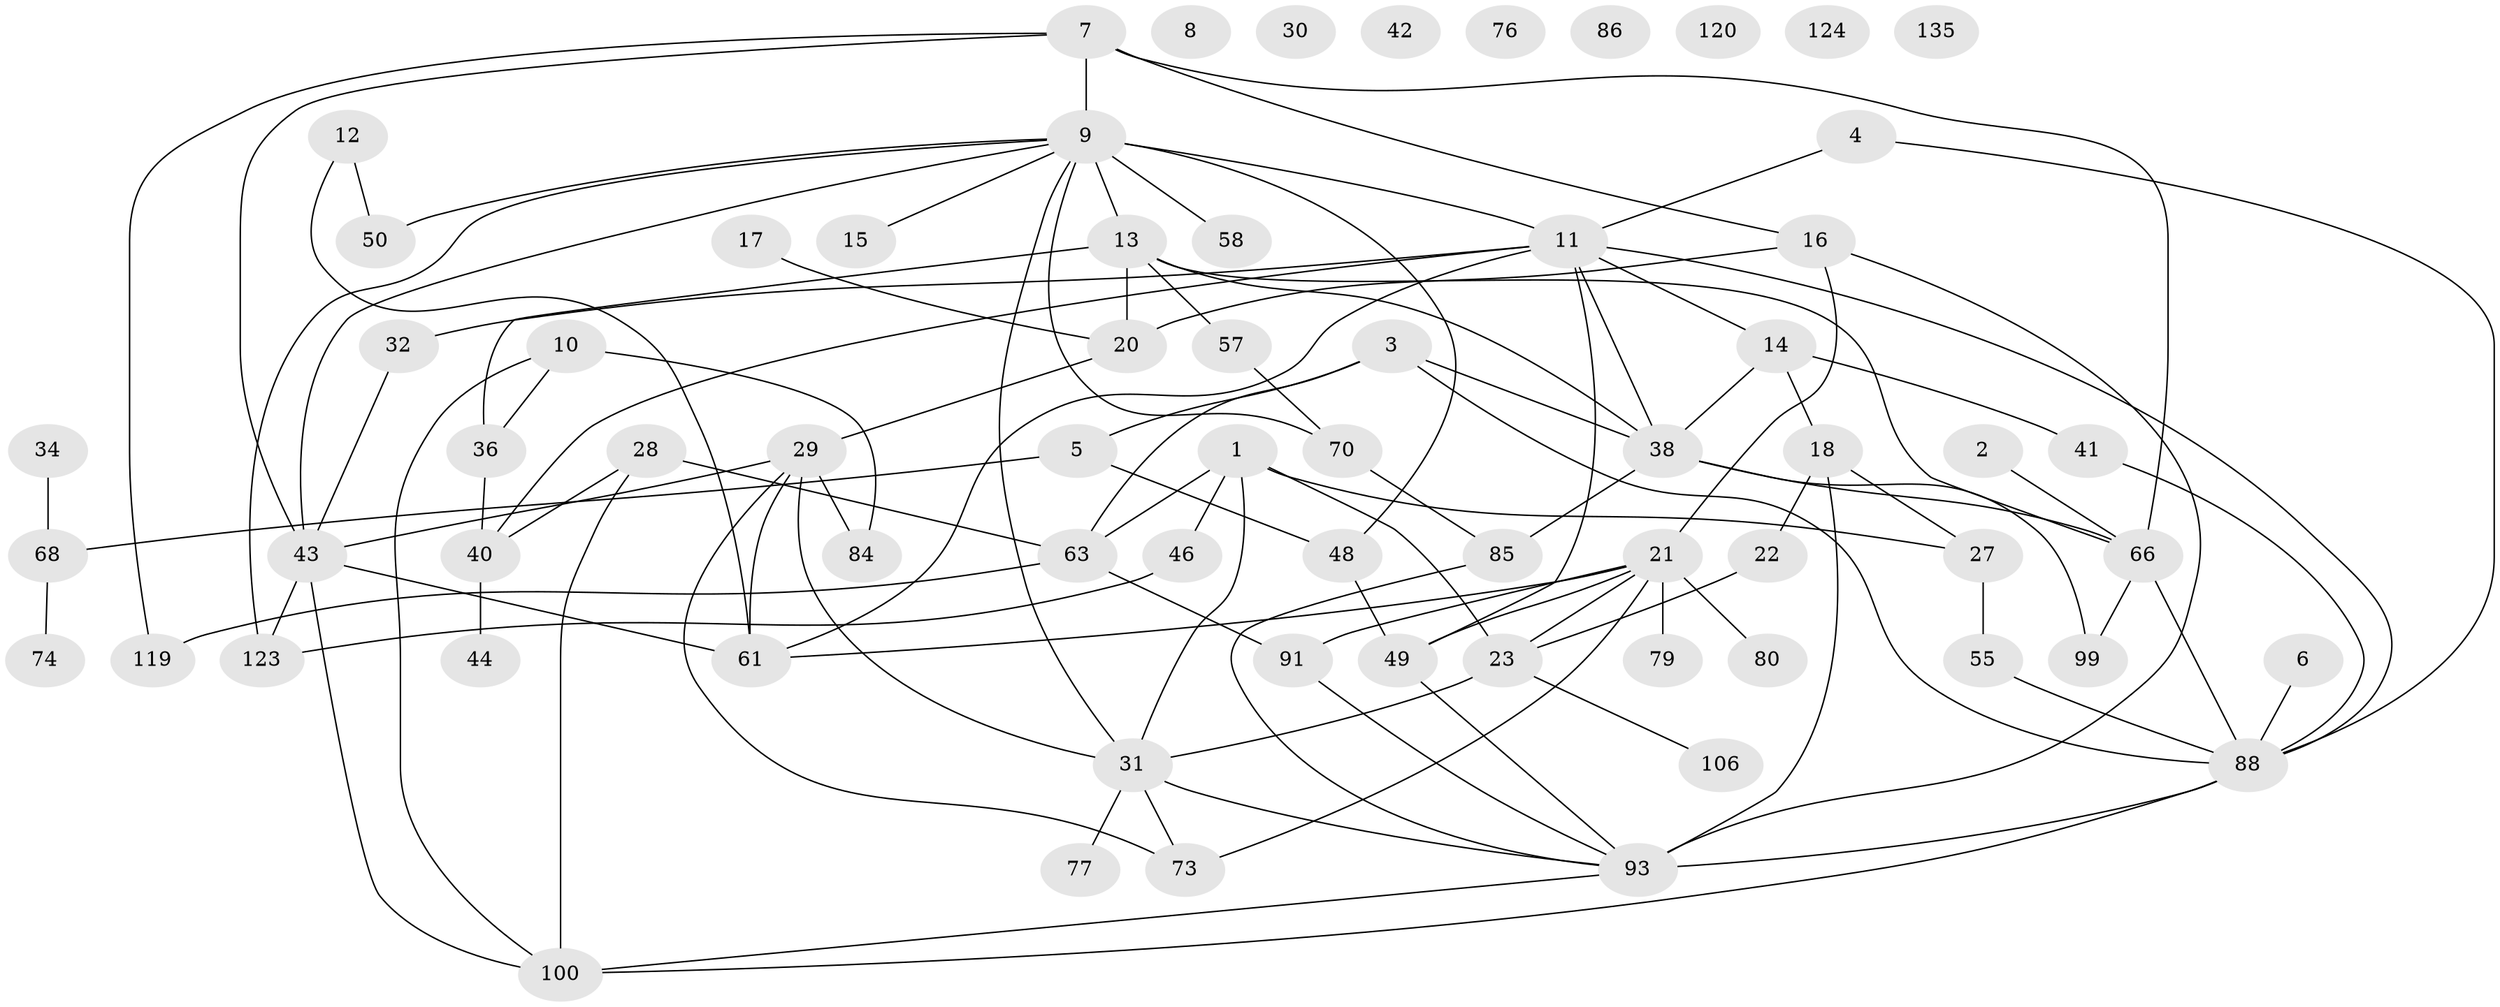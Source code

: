 // original degree distribution, {6: 0.03676470588235294, 1: 0.19117647058823528, 4: 0.125, 2: 0.3088235294117647, 3: 0.17647058823529413, 5: 0.10294117647058823, 7: 0.014705882352941176, 0: 0.04411764705882353}
// Generated by graph-tools (version 1.1) at 2025/13/03/09/25 04:13:12]
// undirected, 68 vertices, 107 edges
graph export_dot {
graph [start="1"]
  node [color=gray90,style=filled];
  1 [super="+45+53"];
  2;
  3 [super="+25"];
  4;
  5;
  6 [super="+62"];
  7 [super="+19+60"];
  8 [super="+81"];
  9 [super="+33+118+37+75"];
  10 [super="+111+109"];
  11 [super="+98"];
  12;
  13 [super="+24+39"];
  14 [super="+134"];
  15 [super="+101"];
  16;
  17;
  18 [super="+131"];
  20 [super="+83"];
  21 [super="+64+52"];
  22;
  23 [super="+26"];
  27;
  28 [super="+97+92"];
  29 [super="+35+59"];
  30 [super="+69+51"];
  31 [super="+115+54"];
  32;
  34;
  36 [super="+113"];
  38 [super="+78"];
  40;
  41 [super="+117"];
  42;
  43 [super="+67"];
  44;
  46 [super="+47"];
  48 [super="+72"];
  49 [super="+105"];
  50;
  55 [super="+71"];
  57 [super="+89"];
  58 [super="+96"];
  61 [super="+65"];
  63 [super="+82"];
  66 [super="+95"];
  68 [super="+127"];
  70;
  73;
  74;
  76;
  77;
  79;
  80;
  84;
  85;
  86;
  88 [super="+107+121+122"];
  91;
  93 [super="+102"];
  99;
  100 [super="+104"];
  106 [super="+132"];
  119;
  120;
  123 [super="+130"];
  124;
  135;
  1 -- 23;
  1 -- 27;
  1 -- 31;
  1 -- 63;
  1 -- 46;
  2 -- 66;
  3 -- 5;
  3 -- 88;
  3 -- 63;
  3 -- 38;
  4 -- 88;
  4 -- 11;
  5 -- 48;
  5 -- 68;
  6 -- 88;
  7 -- 16;
  7 -- 66;
  7 -- 119;
  7 -- 43;
  7 -- 9;
  9 -- 70;
  9 -- 11 [weight=2];
  9 -- 31;
  9 -- 58;
  9 -- 123;
  9 -- 15;
  9 -- 43 [weight=2];
  9 -- 13 [weight=3];
  9 -- 48;
  9 -- 50;
  10 -- 36;
  10 -- 100;
  10 -- 84;
  11 -- 61;
  11 -- 88;
  11 -- 32;
  11 -- 40;
  11 -- 14;
  11 -- 49;
  11 -- 38;
  12 -- 50;
  12 -- 61;
  13 -- 36;
  13 -- 66 [weight=2];
  13 -- 38;
  13 -- 20;
  13 -- 57;
  14 -- 38;
  14 -- 41;
  14 -- 18;
  16 -- 93;
  16 -- 21;
  16 -- 20;
  17 -- 20;
  18 -- 22;
  18 -- 27;
  18 -- 93;
  20 -- 29;
  21 -- 79;
  21 -- 73;
  21 -- 49;
  21 -- 80;
  21 -- 23;
  21 -- 91;
  21 -- 61;
  22 -- 23;
  23 -- 106;
  23 -- 31;
  27 -- 55 [weight=2];
  28 -- 40;
  28 -- 100;
  28 -- 63;
  29 -- 43;
  29 -- 31;
  29 -- 73;
  29 -- 61;
  29 -- 84;
  31 -- 77;
  31 -- 73;
  31 -- 93;
  32 -- 43;
  34 -- 68;
  36 -- 40;
  38 -- 66;
  38 -- 85;
  38 -- 99;
  40 -- 44;
  41 -- 88;
  43 -- 61;
  43 -- 100;
  43 -- 123;
  46 -- 123;
  48 -- 49;
  49 -- 93;
  55 -- 88;
  57 -- 70;
  63 -- 119;
  63 -- 91;
  66 -- 99;
  66 -- 88;
  68 -- 74;
  70 -- 85;
  85 -- 93;
  88 -- 93 [weight=2];
  88 -- 100;
  91 -- 93;
  93 -- 100;
}
